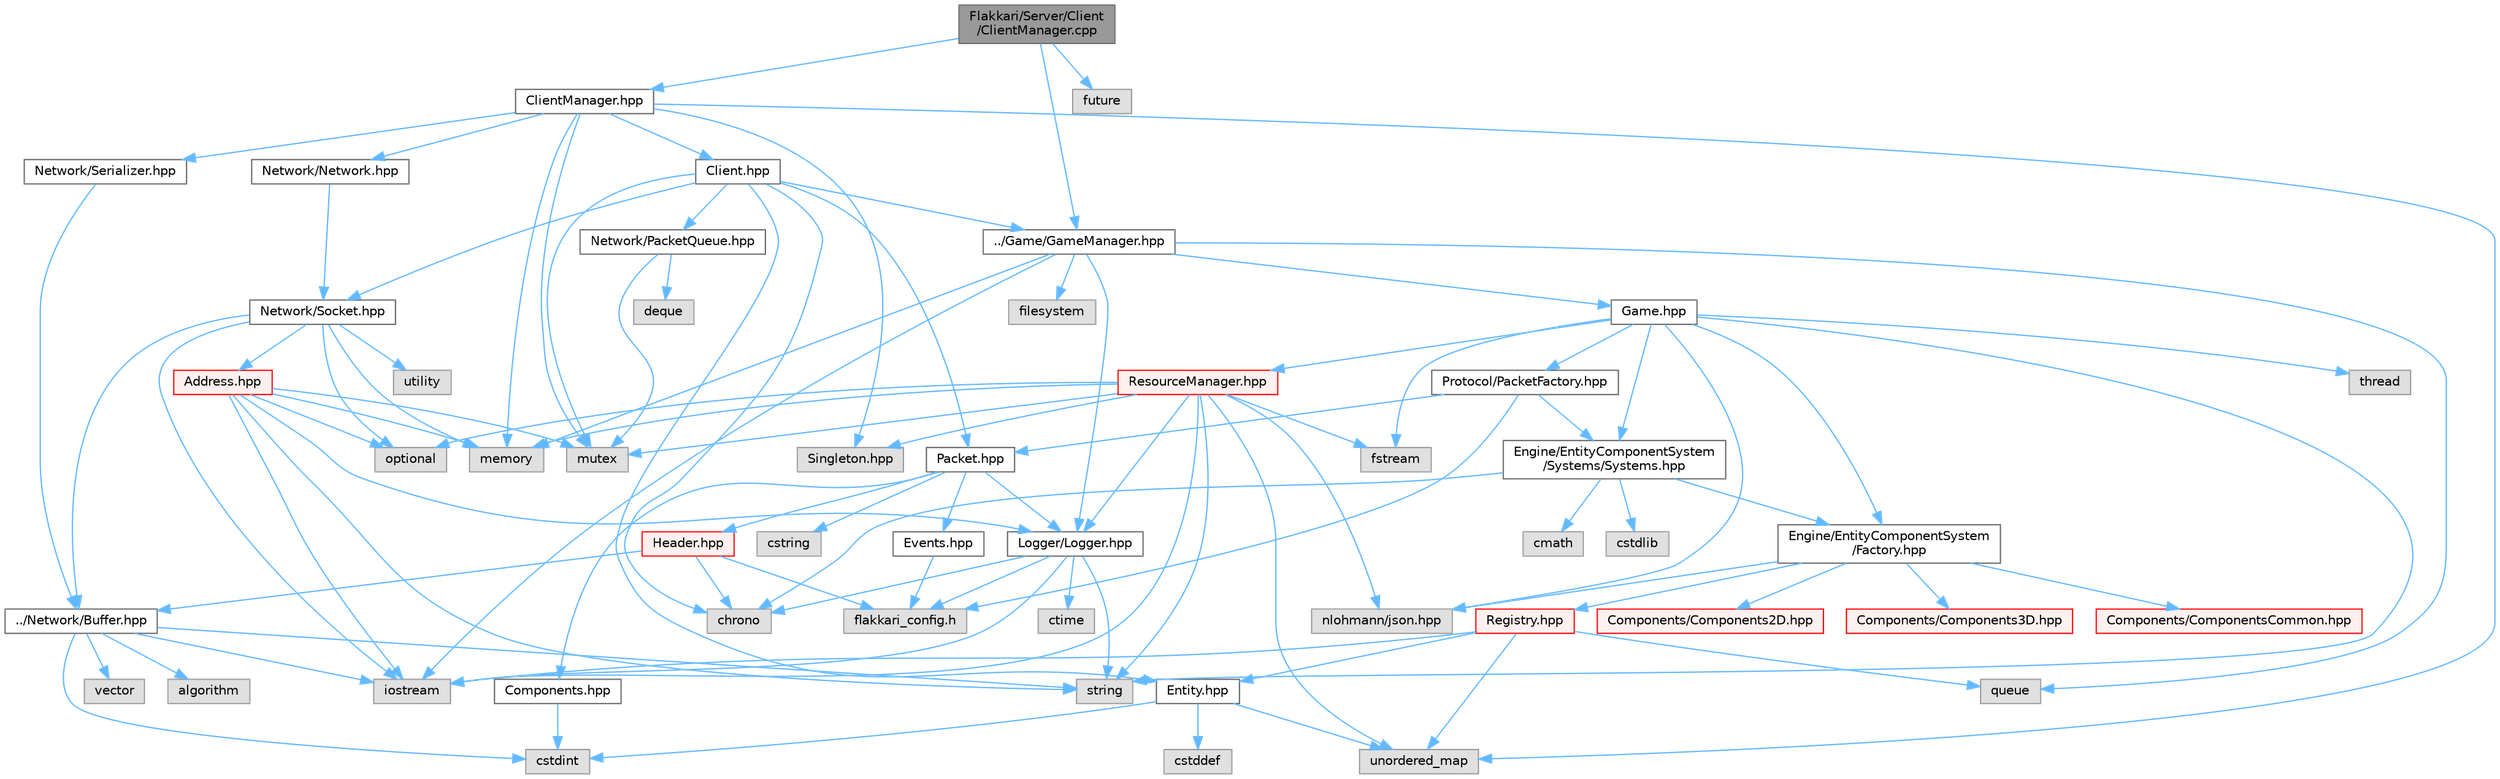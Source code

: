 digraph "Flakkari/Server/Client/ClientManager.cpp"
{
 // LATEX_PDF_SIZE
  bgcolor="transparent";
  edge [fontname=Helvetica,fontsize=10,labelfontname=Helvetica,labelfontsize=10];
  node [fontname=Helvetica,fontsize=10,shape=box,height=0.2,width=0.4];
  Node1 [id="Node000001",label="Flakkari/Server/Client\l/ClientManager.cpp",height=0.2,width=0.4,color="gray40", fillcolor="grey60", style="filled", fontcolor="black",tooltip=" "];
  Node1 -> Node2 [id="edge1_Node000001_Node000002",color="steelblue1",style="solid",tooltip=" "];
  Node2 [id="Node000002",label="ClientManager.hpp",height=0.2,width=0.4,color="grey40", fillcolor="white", style="filled",URL="$d8/dff/ClientManager_8hpp.html",tooltip=" "];
  Node2 -> Node3 [id="edge2_Node000002_Node000003",color="steelblue1",style="solid",tooltip=" "];
  Node3 [id="Node000003",label="Client.hpp",height=0.2,width=0.4,color="grey40", fillcolor="white", style="filled",URL="$d3/d8e/Client_8hpp.html",tooltip=" "];
  Node3 -> Node4 [id="edge3_Node000003_Node000004",color="steelblue1",style="solid",tooltip=" "];
  Node4 [id="Node000004",label="chrono",height=0.2,width=0.4,color="grey60", fillcolor="#E0E0E0", style="filled",tooltip=" "];
  Node3 -> Node5 [id="edge4_Node000003_Node000005",color="steelblue1",style="solid",tooltip=" "];
  Node5 [id="Node000005",label="mutex",height=0.2,width=0.4,color="grey60", fillcolor="#E0E0E0", style="filled",tooltip=" "];
  Node3 -> Node6 [id="edge5_Node000003_Node000006",color="steelblue1",style="solid",tooltip=" "];
  Node6 [id="Node000006",label="../Game/GameManager.hpp",height=0.2,width=0.4,color="grey40", fillcolor="white", style="filled",URL="$d6/d27/GameManager_8hpp.html",tooltip=" "];
  Node6 -> Node7 [id="edge6_Node000006_Node000007",color="steelblue1",style="solid",tooltip=" "];
  Node7 [id="Node000007",label="filesystem",height=0.2,width=0.4,color="grey60", fillcolor="#E0E0E0", style="filled",tooltip=" "];
  Node6 -> Node8 [id="edge7_Node000006_Node000008",color="steelblue1",style="solid",tooltip=" "];
  Node8 [id="Node000008",label="iostream",height=0.2,width=0.4,color="grey60", fillcolor="#E0E0E0", style="filled",tooltip=" "];
  Node6 -> Node9 [id="edge8_Node000006_Node000009",color="steelblue1",style="solid",tooltip=" "];
  Node9 [id="Node000009",label="memory",height=0.2,width=0.4,color="grey60", fillcolor="#E0E0E0", style="filled",tooltip=" "];
  Node6 -> Node10 [id="edge9_Node000006_Node000010",color="steelblue1",style="solid",tooltip=" "];
  Node10 [id="Node000010",label="queue",height=0.2,width=0.4,color="grey60", fillcolor="#E0E0E0", style="filled",tooltip=" "];
  Node6 -> Node11 [id="edge10_Node000006_Node000011",color="steelblue1",style="solid",tooltip=" "];
  Node11 [id="Node000011",label="Game.hpp",height=0.2,width=0.4,color="grey40", fillcolor="white", style="filled",URL="$d5/d4b/Game_8hpp.html",tooltip=" "];
  Node11 -> Node12 [id="edge11_Node000011_Node000012",color="steelblue1",style="solid",tooltip=" "];
  Node12 [id="Node000012",label="fstream",height=0.2,width=0.4,color="grey60", fillcolor="#E0E0E0", style="filled",tooltip=" "];
  Node11 -> Node13 [id="edge12_Node000011_Node000013",color="steelblue1",style="solid",tooltip=" "];
  Node13 [id="Node000013",label="nlohmann/json.hpp",height=0.2,width=0.4,color="grey60", fillcolor="#E0E0E0", style="filled",tooltip=" "];
  Node11 -> Node14 [id="edge13_Node000011_Node000014",color="steelblue1",style="solid",tooltip=" "];
  Node14 [id="Node000014",label="string",height=0.2,width=0.4,color="grey60", fillcolor="#E0E0E0", style="filled",tooltip=" "];
  Node11 -> Node15 [id="edge14_Node000011_Node000015",color="steelblue1",style="solid",tooltip=" "];
  Node15 [id="Node000015",label="thread",height=0.2,width=0.4,color="grey60", fillcolor="#E0E0E0", style="filled",tooltip=" "];
  Node11 -> Node16 [id="edge15_Node000011_Node000016",color="steelblue1",style="solid",tooltip=" "];
  Node16 [id="Node000016",label="Engine/EntityComponentSystem\l/Factory.hpp",height=0.2,width=0.4,color="grey40", fillcolor="white", style="filled",URL="$d5/d03/Factory_8hpp.html",tooltip=" "];
  Node16 -> Node13 [id="edge16_Node000016_Node000013",color="steelblue1",style="solid",tooltip=" "];
  Node16 -> Node17 [id="edge17_Node000016_Node000017",color="steelblue1",style="solid",tooltip=" "];
  Node17 [id="Node000017",label="Registry.hpp",height=0.2,width=0.4,color="red", fillcolor="#FFF0F0", style="filled",URL="$db/dd1/Registry_8hpp.html",tooltip=" "];
  Node17 -> Node18 [id="edge18_Node000017_Node000018",color="steelblue1",style="solid",tooltip=" "];
  Node18 [id="Node000018",label="Entity.hpp",height=0.2,width=0.4,color="grey40", fillcolor="white", style="filled",URL="$de/da6/Entity_8hpp.html",tooltip=" "];
  Node18 -> Node19 [id="edge19_Node000018_Node000019",color="steelblue1",style="solid",tooltip=" "];
  Node19 [id="Node000019",label="cstddef",height=0.2,width=0.4,color="grey60", fillcolor="#E0E0E0", style="filled",tooltip=" "];
  Node18 -> Node20 [id="edge20_Node000018_Node000020",color="steelblue1",style="solid",tooltip=" "];
  Node20 [id="Node000020",label="cstdint",height=0.2,width=0.4,color="grey60", fillcolor="#E0E0E0", style="filled",tooltip=" "];
  Node18 -> Node21 [id="edge21_Node000018_Node000021",color="steelblue1",style="solid",tooltip=" "];
  Node21 [id="Node000021",label="unordered_map",height=0.2,width=0.4,color="grey60", fillcolor="#E0E0E0", style="filled",tooltip=" "];
  Node17 -> Node8 [id="edge22_Node000017_Node000008",color="steelblue1",style="solid",tooltip=" "];
  Node17 -> Node10 [id="edge23_Node000017_Node000010",color="steelblue1",style="solid",tooltip=" "];
  Node17 -> Node21 [id="edge24_Node000017_Node000021",color="steelblue1",style="solid",tooltip=" "];
  Node16 -> Node32 [id="edge25_Node000016_Node000032",color="steelblue1",style="solid",tooltip=" "];
  Node32 [id="Node000032",label="Components/Components2D.hpp",height=0.2,width=0.4,color="red", fillcolor="#FFF0F0", style="filled",URL="$d0/d43/Components2D_8hpp.html",tooltip=" "];
  Node16 -> Node41 [id="edge26_Node000016_Node000041",color="steelblue1",style="solid",tooltip=" "];
  Node41 [id="Node000041",label="Components/Components3D.hpp",height=0.2,width=0.4,color="red", fillcolor="#FFF0F0", style="filled",URL="$df/d72/Components3D_8hpp.html",tooltip=" "];
  Node16 -> Node48 [id="edge27_Node000016_Node000048",color="steelblue1",style="solid",tooltip=" "];
  Node48 [id="Node000048",label="Components/ComponentsCommon.hpp",height=0.2,width=0.4,color="red", fillcolor="#FFF0F0", style="filled",URL="$d1/d37/ComponentsCommon_8hpp.html",tooltip=" "];
  Node11 -> Node63 [id="edge28_Node000011_Node000063",color="steelblue1",style="solid",tooltip=" "];
  Node63 [id="Node000063",label="Engine/EntityComponentSystem\l/Systems/Systems.hpp",height=0.2,width=0.4,color="grey40", fillcolor="white", style="filled",URL="$d8/d3d/Systems_8hpp.html",tooltip=" "];
  Node63 -> Node16 [id="edge29_Node000063_Node000016",color="steelblue1",style="solid",tooltip=" "];
  Node63 -> Node4 [id="edge30_Node000063_Node000004",color="steelblue1",style="solid",tooltip=" "];
  Node63 -> Node35 [id="edge31_Node000063_Node000035",color="steelblue1",style="solid",tooltip=" "];
  Node35 [id="Node000035",label="cmath",height=0.2,width=0.4,color="grey60", fillcolor="#E0E0E0", style="filled",tooltip=" "];
  Node63 -> Node64 [id="edge32_Node000063_Node000064",color="steelblue1",style="solid",tooltip=" "];
  Node64 [id="Node000064",label="cstdlib",height=0.2,width=0.4,color="grey60", fillcolor="#E0E0E0", style="filled",tooltip=" "];
  Node11 -> Node65 [id="edge33_Node000011_Node000065",color="steelblue1",style="solid",tooltip=" "];
  Node65 [id="Node000065",label="Protocol/PacketFactory.hpp",height=0.2,width=0.4,color="grey40", fillcolor="white", style="filled",URL="$d7/d61/PacketFactory_8hpp.html",tooltip=" "];
  Node65 -> Node36 [id="edge34_Node000065_Node000036",color="steelblue1",style="solid",tooltip=" "];
  Node36 [id="Node000036",label="flakkari_config.h",height=0.2,width=0.4,color="grey60", fillcolor="#E0E0E0", style="filled",tooltip=" "];
  Node65 -> Node63 [id="edge35_Node000065_Node000063",color="steelblue1",style="solid",tooltip=" "];
  Node65 -> Node66 [id="edge36_Node000065_Node000066",color="steelblue1",style="solid",tooltip=" "];
  Node66 [id="Node000066",label="Packet.hpp",height=0.2,width=0.4,color="grey40", fillcolor="white", style="filled",URL="$db/d1b/Packet_8hpp.html",tooltip=" "];
  Node66 -> Node67 [id="edge37_Node000066_Node000067",color="steelblue1",style="solid",tooltip=" "];
  Node67 [id="Node000067",label="Components.hpp",height=0.2,width=0.4,color="grey40", fillcolor="white", style="filled",URL="$d1/d3b/Components_8hpp.html",tooltip=" "];
  Node67 -> Node20 [id="edge38_Node000067_Node000020",color="steelblue1",style="solid",tooltip=" "];
  Node66 -> Node68 [id="edge39_Node000066_Node000068",color="steelblue1",style="solid",tooltip=" "];
  Node68 [id="Node000068",label="Events.hpp",height=0.2,width=0.4,color="grey40", fillcolor="white", style="filled",URL="$d0/d4e/Events_8hpp.html",tooltip=" "];
  Node68 -> Node36 [id="edge40_Node000068_Node000036",color="steelblue1",style="solid",tooltip=" "];
  Node66 -> Node69 [id="edge41_Node000066_Node000069",color="steelblue1",style="solid",tooltip=" "];
  Node69 [id="Node000069",label="Header.hpp",height=0.2,width=0.4,color="red", fillcolor="#FFF0F0", style="filled",URL="$d4/d64/Header_8hpp.html",tooltip=" "];
  Node69 -> Node36 [id="edge42_Node000069_Node000036",color="steelblue1",style="solid",tooltip=" "];
  Node69 -> Node70 [id="edge43_Node000069_Node000070",color="steelblue1",style="solid",tooltip=" "];
  Node70 [id="Node000070",label="../Network/Buffer.hpp",height=0.2,width=0.4,color="grey40", fillcolor="white", style="filled",URL="$d8/d36/Buffer_8hpp.html",tooltip=" "];
  Node70 -> Node23 [id="edge44_Node000070_Node000023",color="steelblue1",style="solid",tooltip=" "];
  Node23 [id="Node000023",label="algorithm",height=0.2,width=0.4,color="grey60", fillcolor="#E0E0E0", style="filled",tooltip=" "];
  Node70 -> Node20 [id="edge45_Node000070_Node000020",color="steelblue1",style="solid",tooltip=" "];
  Node70 -> Node8 [id="edge46_Node000070_Node000008",color="steelblue1",style="solid",tooltip=" "];
  Node70 -> Node14 [id="edge47_Node000070_Node000014",color="steelblue1",style="solid",tooltip=" "];
  Node70 -> Node26 [id="edge48_Node000070_Node000026",color="steelblue1",style="solid",tooltip=" "];
  Node26 [id="Node000026",label="vector",height=0.2,width=0.4,color="grey60", fillcolor="#E0E0E0", style="filled",tooltip=" "];
  Node69 -> Node4 [id="edge49_Node000069_Node000004",color="steelblue1",style="solid",tooltip=" "];
  Node66 -> Node72 [id="edge50_Node000066_Node000072",color="steelblue1",style="solid",tooltip=" "];
  Node72 [id="Node000072",label="Logger/Logger.hpp",height=0.2,width=0.4,color="grey40", fillcolor="white", style="filled",URL="$d9/d11/Logger_8hpp.html",tooltip=" "];
  Node72 -> Node36 [id="edge51_Node000072_Node000036",color="steelblue1",style="solid",tooltip=" "];
  Node72 -> Node4 [id="edge52_Node000072_Node000004",color="steelblue1",style="solid",tooltip=" "];
  Node72 -> Node73 [id="edge53_Node000072_Node000073",color="steelblue1",style="solid",tooltip=" "];
  Node73 [id="Node000073",label="ctime",height=0.2,width=0.4,color="grey60", fillcolor="#E0E0E0", style="filled",tooltip=" "];
  Node72 -> Node8 [id="edge54_Node000072_Node000008",color="steelblue1",style="solid",tooltip=" "];
  Node72 -> Node14 [id="edge55_Node000072_Node000014",color="steelblue1",style="solid",tooltip=" "];
  Node66 -> Node54 [id="edge56_Node000066_Node000054",color="steelblue1",style="solid",tooltip=" "];
  Node54 [id="Node000054",label="cstring",height=0.2,width=0.4,color="grey60", fillcolor="#E0E0E0", style="filled",tooltip=" "];
  Node11 -> Node74 [id="edge57_Node000011_Node000074",color="steelblue1",style="solid",tooltip=" "];
  Node74 [id="Node000074",label="ResourceManager.hpp",height=0.2,width=0.4,color="red", fillcolor="#FFF0F0", style="filled",URL="$db/d16/ResourceManager_8hpp.html",tooltip=" "];
  Node74 -> Node75 [id="edge58_Node000074_Node000075",color="steelblue1",style="solid",tooltip=" "];
  Node75 [id="Node000075",label="Singleton.hpp",height=0.2,width=0.4,color="grey60", fillcolor="#E0E0E0", style="filled",tooltip=" "];
  Node74 -> Node12 [id="edge59_Node000074_Node000012",color="steelblue1",style="solid",tooltip=" "];
  Node74 -> Node8 [id="edge60_Node000074_Node000008",color="steelblue1",style="solid",tooltip=" "];
  Node74 -> Node9 [id="edge61_Node000074_Node000009",color="steelblue1",style="solid",tooltip=" "];
  Node74 -> Node5 [id="edge62_Node000074_Node000005",color="steelblue1",style="solid",tooltip=" "];
  Node74 -> Node13 [id="edge63_Node000074_Node000013",color="steelblue1",style="solid",tooltip=" "];
  Node74 -> Node24 [id="edge64_Node000074_Node000024",color="steelblue1",style="solid",tooltip=" "];
  Node24 [id="Node000024",label="optional",height=0.2,width=0.4,color="grey60", fillcolor="#E0E0E0", style="filled",tooltip=" "];
  Node74 -> Node14 [id="edge65_Node000074_Node000014",color="steelblue1",style="solid",tooltip=" "];
  Node74 -> Node21 [id="edge66_Node000074_Node000021",color="steelblue1",style="solid",tooltip=" "];
  Node74 -> Node72 [id="edge67_Node000074_Node000072",color="steelblue1",style="solid",tooltip=" "];
  Node6 -> Node72 [id="edge68_Node000006_Node000072",color="steelblue1",style="solid",tooltip=" "];
  Node3 -> Node18 [id="edge69_Node000003_Node000018",color="steelblue1",style="solid",tooltip=" "];
  Node3 -> Node77 [id="edge70_Node000003_Node000077",color="steelblue1",style="solid",tooltip=" "];
  Node77 [id="Node000077",label="Network/PacketQueue.hpp",height=0.2,width=0.4,color="grey40", fillcolor="white", style="filled",URL="$d3/dd3/PacketQueue_8hpp.html",tooltip=" "];
  Node77 -> Node78 [id="edge71_Node000077_Node000078",color="steelblue1",style="solid",tooltip=" "];
  Node78 [id="Node000078",label="deque",height=0.2,width=0.4,color="grey60", fillcolor="#E0E0E0", style="filled",tooltip=" "];
  Node77 -> Node5 [id="edge72_Node000077_Node000005",color="steelblue1",style="solid",tooltip=" "];
  Node3 -> Node79 [id="edge73_Node000003_Node000079",color="steelblue1",style="solid",tooltip=" "];
  Node79 [id="Node000079",label="Network/Socket.hpp",height=0.2,width=0.4,color="grey40", fillcolor="white", style="filled",URL="$dd/df5/Socket_8hpp.html",tooltip=" "];
  Node79 -> Node80 [id="edge74_Node000079_Node000080",color="steelblue1",style="solid",tooltip=" "];
  Node80 [id="Node000080",label="Address.hpp",height=0.2,width=0.4,color="red", fillcolor="#FFF0F0", style="filled",URL="$d4/d47/Address_8hpp.html",tooltip=" "];
  Node80 -> Node8 [id="edge75_Node000080_Node000008",color="steelblue1",style="solid",tooltip=" "];
  Node80 -> Node9 [id="edge76_Node000080_Node000009",color="steelblue1",style="solid",tooltip=" "];
  Node80 -> Node5 [id="edge77_Node000080_Node000005",color="steelblue1",style="solid",tooltip=" "];
  Node80 -> Node24 [id="edge78_Node000080_Node000024",color="steelblue1",style="solid",tooltip=" "];
  Node80 -> Node14 [id="edge79_Node000080_Node000014",color="steelblue1",style="solid",tooltip=" "];
  Node80 -> Node72 [id="edge80_Node000080_Node000072",color="steelblue1",style="solid",tooltip=" "];
  Node79 -> Node70 [id="edge81_Node000079_Node000070",color="steelblue1",style="solid",tooltip=" "];
  Node79 -> Node8 [id="edge82_Node000079_Node000008",color="steelblue1",style="solid",tooltip=" "];
  Node79 -> Node9 [id="edge83_Node000079_Node000009",color="steelblue1",style="solid",tooltip=" "];
  Node79 -> Node24 [id="edge84_Node000079_Node000024",color="steelblue1",style="solid",tooltip=" "];
  Node79 -> Node83 [id="edge85_Node000079_Node000083",color="steelblue1",style="solid",tooltip=" "];
  Node83 [id="Node000083",label="utility",height=0.2,width=0.4,color="grey60", fillcolor="#E0E0E0", style="filled",tooltip=" "];
  Node3 -> Node66 [id="edge86_Node000003_Node000066",color="steelblue1",style="solid",tooltip=" "];
  Node2 -> Node84 [id="edge87_Node000002_Node000084",color="steelblue1",style="solid",tooltip=" "];
  Node84 [id="Node000084",label="Network/Network.hpp",height=0.2,width=0.4,color="grey40", fillcolor="white", style="filled",URL="$da/d02/Network_8hpp.html",tooltip=" "];
  Node84 -> Node79 [id="edge88_Node000084_Node000079",color="steelblue1",style="solid",tooltip=" "];
  Node2 -> Node85 [id="edge89_Node000002_Node000085",color="steelblue1",style="solid",tooltip=" "];
  Node85 [id="Node000085",label="Network/Serializer.hpp",height=0.2,width=0.4,color="grey40", fillcolor="white", style="filled",URL="$d5/dcc/Serializer_8hpp.html",tooltip=" "];
  Node85 -> Node70 [id="edge90_Node000085_Node000070",color="steelblue1",style="solid",tooltip=" "];
  Node2 -> Node75 [id="edge91_Node000002_Node000075",color="steelblue1",style="solid",tooltip=" "];
  Node2 -> Node9 [id="edge92_Node000002_Node000009",color="steelblue1",style="solid",tooltip=" "];
  Node2 -> Node5 [id="edge93_Node000002_Node000005",color="steelblue1",style="solid",tooltip=" "];
  Node2 -> Node21 [id="edge94_Node000002_Node000021",color="steelblue1",style="solid",tooltip=" "];
  Node1 -> Node6 [id="edge95_Node000001_Node000006",color="steelblue1",style="solid",tooltip=" "];
  Node1 -> Node86 [id="edge96_Node000001_Node000086",color="steelblue1",style="solid",tooltip=" "];
  Node86 [id="Node000086",label="future",height=0.2,width=0.4,color="grey60", fillcolor="#E0E0E0", style="filled",tooltip=" "];
}
